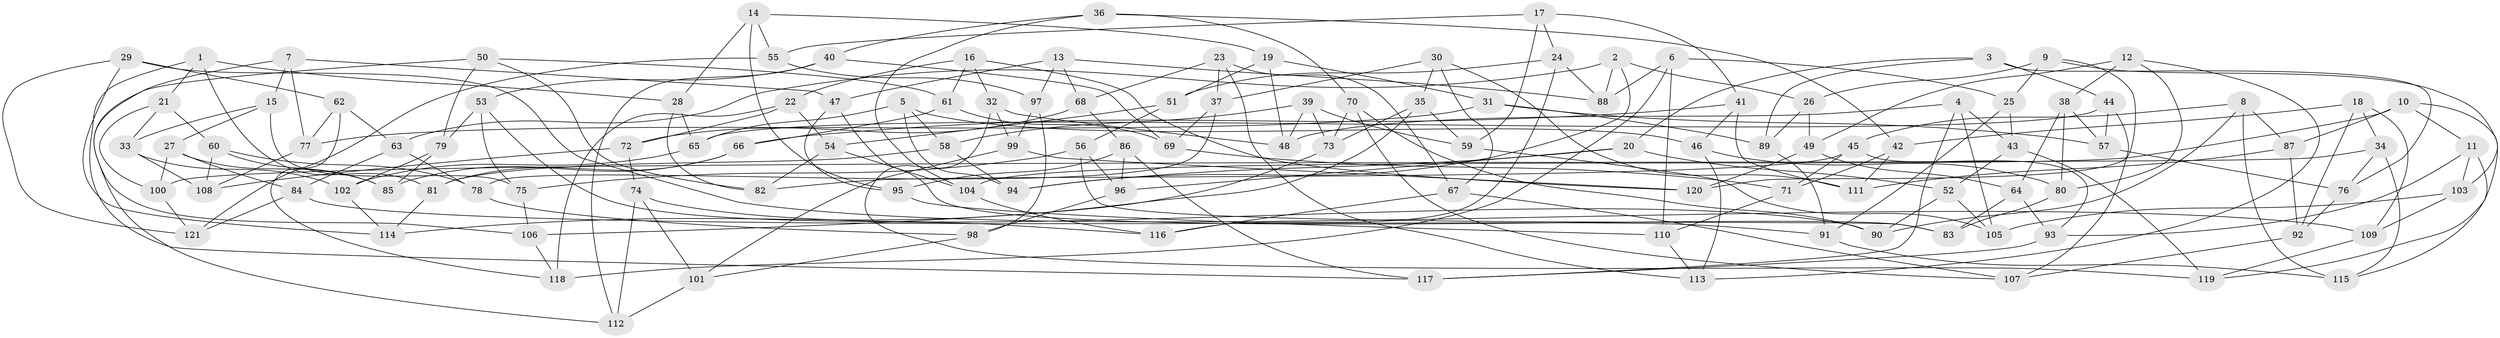 // coarse degree distribution, {6: 0.5573770491803278, 5: 0.29508196721311475, 3: 0.03278688524590164, 4: 0.09836065573770492, 8: 0.01639344262295082}
// Generated by graph-tools (version 1.1) at 2025/38/03/04/25 23:38:19]
// undirected, 121 vertices, 242 edges
graph export_dot {
  node [color=gray90,style=filled];
  1;
  2;
  3;
  4;
  5;
  6;
  7;
  8;
  9;
  10;
  11;
  12;
  13;
  14;
  15;
  16;
  17;
  18;
  19;
  20;
  21;
  22;
  23;
  24;
  25;
  26;
  27;
  28;
  29;
  30;
  31;
  32;
  33;
  34;
  35;
  36;
  37;
  38;
  39;
  40;
  41;
  42;
  43;
  44;
  45;
  46;
  47;
  48;
  49;
  50;
  51;
  52;
  53;
  54;
  55;
  56;
  57;
  58;
  59;
  60;
  61;
  62;
  63;
  64;
  65;
  66;
  67;
  68;
  69;
  70;
  71;
  72;
  73;
  74;
  75;
  76;
  77;
  78;
  79;
  80;
  81;
  82;
  83;
  84;
  85;
  86;
  87;
  88;
  89;
  90;
  91;
  92;
  93;
  94;
  95;
  96;
  97;
  98;
  99;
  100;
  101;
  102;
  103;
  104;
  105;
  106;
  107;
  108;
  109;
  110;
  111;
  112;
  113;
  114;
  115;
  116;
  117;
  118;
  119;
  120;
  121;
  1 -- 117;
  1 -- 81;
  1 -- 21;
  1 -- 28;
  2 -- 88;
  2 -- 26;
  2 -- 63;
  2 -- 94;
  3 -- 44;
  3 -- 76;
  3 -- 20;
  3 -- 89;
  4 -- 117;
  4 -- 105;
  4 -- 48;
  4 -- 43;
  5 -- 58;
  5 -- 94;
  5 -- 65;
  5 -- 46;
  6 -- 88;
  6 -- 25;
  6 -- 118;
  6 -- 110;
  7 -- 47;
  7 -- 106;
  7 -- 15;
  7 -- 77;
  8 -- 115;
  8 -- 87;
  8 -- 45;
  8 -- 90;
  9 -- 120;
  9 -- 26;
  9 -- 25;
  9 -- 103;
  10 -- 104;
  10 -- 11;
  10 -- 119;
  10 -- 87;
  11 -- 115;
  11 -- 93;
  11 -- 103;
  12 -- 49;
  12 -- 113;
  12 -- 80;
  12 -- 38;
  13 -- 47;
  13 -- 68;
  13 -- 97;
  13 -- 88;
  14 -- 55;
  14 -- 95;
  14 -- 19;
  14 -- 28;
  15 -- 75;
  15 -- 33;
  15 -- 27;
  16 -- 61;
  16 -- 32;
  16 -- 120;
  16 -- 22;
  17 -- 55;
  17 -- 59;
  17 -- 24;
  17 -- 41;
  18 -- 42;
  18 -- 92;
  18 -- 34;
  18 -- 109;
  19 -- 48;
  19 -- 31;
  19 -- 51;
  20 -- 96;
  20 -- 52;
  20 -- 94;
  21 -- 100;
  21 -- 33;
  21 -- 60;
  22 -- 54;
  22 -- 118;
  22 -- 72;
  23 -- 67;
  23 -- 37;
  23 -- 68;
  23 -- 113;
  24 -- 88;
  24 -- 51;
  24 -- 116;
  25 -- 43;
  25 -- 91;
  26 -- 89;
  26 -- 49;
  27 -- 100;
  27 -- 85;
  27 -- 84;
  28 -- 65;
  28 -- 82;
  29 -- 62;
  29 -- 121;
  29 -- 109;
  29 -- 114;
  30 -- 35;
  30 -- 111;
  30 -- 67;
  30 -- 37;
  31 -- 89;
  31 -- 57;
  31 -- 77;
  32 -- 119;
  32 -- 99;
  32 -- 48;
  33 -- 108;
  33 -- 102;
  34 -- 100;
  34 -- 76;
  34 -- 115;
  35 -- 73;
  35 -- 59;
  35 -- 114;
  36 -- 70;
  36 -- 40;
  36 -- 104;
  36 -- 42;
  37 -- 78;
  37 -- 69;
  38 -- 57;
  38 -- 80;
  38 -- 64;
  39 -- 73;
  39 -- 59;
  39 -- 48;
  39 -- 58;
  40 -- 112;
  40 -- 69;
  40 -- 53;
  41 -- 46;
  41 -- 66;
  41 -- 111;
  42 -- 111;
  42 -- 71;
  43 -- 119;
  43 -- 52;
  44 -- 107;
  44 -- 57;
  44 -- 65;
  45 -- 71;
  45 -- 82;
  45 -- 93;
  46 -- 80;
  46 -- 113;
  47 -- 83;
  47 -- 95;
  49 -- 64;
  49 -- 120;
  50 -- 79;
  50 -- 61;
  50 -- 112;
  50 -- 82;
  51 -- 56;
  51 -- 54;
  52 -- 105;
  52 -- 90;
  53 -- 79;
  53 -- 75;
  53 -- 116;
  54 -- 82;
  54 -- 104;
  55 -- 121;
  55 -- 97;
  56 -- 83;
  56 -- 75;
  56 -- 96;
  57 -- 76;
  58 -- 81;
  58 -- 94;
  59 -- 105;
  60 -- 78;
  60 -- 85;
  60 -- 108;
  61 -- 69;
  61 -- 66;
  62 -- 63;
  62 -- 77;
  62 -- 118;
  63 -- 84;
  63 -- 78;
  64 -- 83;
  64 -- 93;
  65 -- 102;
  66 -- 81;
  66 -- 85;
  67 -- 116;
  67 -- 107;
  68 -- 86;
  68 -- 72;
  69 -- 71;
  70 -- 90;
  70 -- 73;
  70 -- 107;
  71 -- 110;
  72 -- 108;
  72 -- 74;
  73 -- 106;
  74 -- 90;
  74 -- 112;
  74 -- 101;
  75 -- 106;
  76 -- 92;
  77 -- 108;
  78 -- 98;
  79 -- 85;
  79 -- 102;
  80 -- 83;
  81 -- 114;
  84 -- 121;
  84 -- 91;
  86 -- 95;
  86 -- 117;
  86 -- 96;
  87 -- 111;
  87 -- 92;
  89 -- 91;
  91 -- 115;
  92 -- 107;
  93 -- 117;
  95 -- 110;
  96 -- 98;
  97 -- 98;
  97 -- 99;
  98 -- 101;
  99 -- 101;
  99 -- 120;
  100 -- 121;
  101 -- 112;
  102 -- 114;
  103 -- 105;
  103 -- 109;
  104 -- 116;
  106 -- 118;
  109 -- 119;
  110 -- 113;
}
